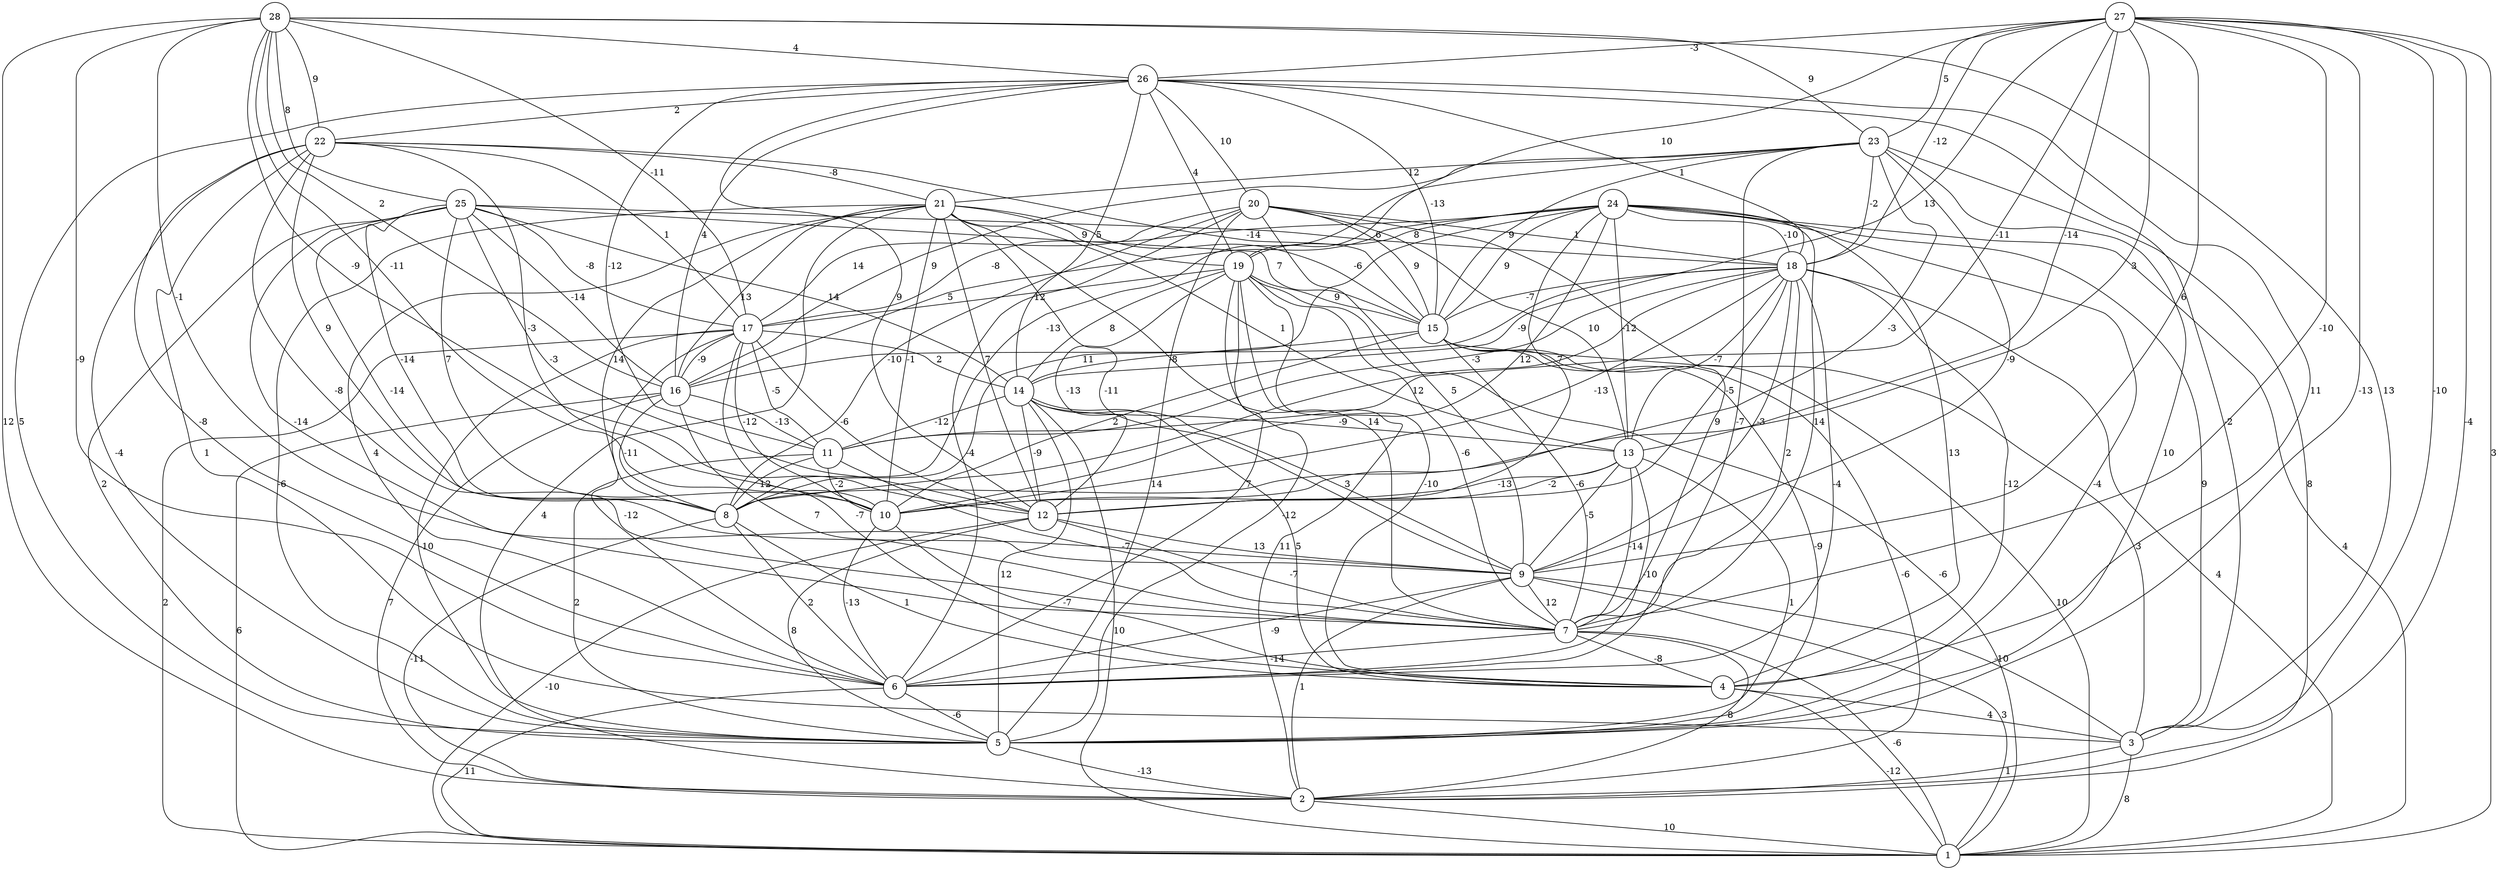 graph { 
	 fontname="Helvetica,Arial,sans-serif" 
	 node [shape = circle]; 
	 28 -- 2 [label = "12"];
	 28 -- 3 [label = "13"];
	 28 -- 6 [label = "-9"];
	 28 -- 9 [label = "-1"];
	 28 -- 10 [label = "-11"];
	 28 -- 12 [label = "-9"];
	 28 -- 16 [label = "2"];
	 28 -- 17 [label = "-11"];
	 28 -- 22 [label = "9"];
	 28 -- 23 [label = "9"];
	 28 -- 25 [label = "8"];
	 28 -- 26 [label = "4"];
	 27 -- 1 [label = "3"];
	 27 -- 2 [label = "-4"];
	 27 -- 3 [label = "-10"];
	 27 -- 5 [label = "-13"];
	 27 -- 7 [label = "-10"];
	 27 -- 8 [label = "3"];
	 27 -- 9 [label = "6"];
	 27 -- 11 [label = "-11"];
	 27 -- 13 [label = "-14"];
	 27 -- 14 [label = "13"];
	 27 -- 18 [label = "-12"];
	 27 -- 19 [label = "10"];
	 27 -- 23 [label = "5"];
	 27 -- 26 [label = "-3"];
	 26 -- 3 [label = "-2"];
	 26 -- 4 [label = "11"];
	 26 -- 5 [label = "5"];
	 26 -- 11 [label = "-12"];
	 26 -- 12 [label = "9"];
	 26 -- 14 [label = "5"];
	 26 -- 15 [label = "-13"];
	 26 -- 16 [label = "4"];
	 26 -- 18 [label = "1"];
	 26 -- 19 [label = "4"];
	 26 -- 20 [label = "10"];
	 26 -- 22 [label = "2"];
	 25 -- 5 [label = "2"];
	 25 -- 7 [label = "-14"];
	 25 -- 8 [label = "-14"];
	 25 -- 9 [label = "-14"];
	 25 -- 10 [label = "7"];
	 25 -- 12 [label = "-3"];
	 25 -- 14 [label = "14"];
	 25 -- 15 [label = "7"];
	 25 -- 16 [label = "-14"];
	 25 -- 17 [label = "-8"];
	 25 -- 18 [label = "6"];
	 24 -- 1 [label = "4"];
	 24 -- 3 [label = "9"];
	 24 -- 4 [label = "13"];
	 24 -- 5 [label = "-4"];
	 24 -- 7 [label = "14"];
	 24 -- 8 [label = "11"];
	 24 -- 10 [label = "12"];
	 24 -- 12 [label = "7"];
	 24 -- 13 [label = "-12"];
	 24 -- 15 [label = "9"];
	 24 -- 16 [label = "5"];
	 24 -- 17 [label = "-8"];
	 24 -- 18 [label = "-10"];
	 24 -- 19 [label = "8"];
	 23 -- 2 [label = "8"];
	 23 -- 5 [label = "10"];
	 23 -- 6 [label = "-7"];
	 23 -- 8 [label = "-13"];
	 23 -- 9 [label = "-9"];
	 23 -- 10 [label = "-3"];
	 23 -- 15 [label = "9"];
	 23 -- 16 [label = "9"];
	 23 -- 18 [label = "-2"];
	 23 -- 21 [label = "12"];
	 22 -- 3 [label = "1"];
	 22 -- 5 [label = "-4"];
	 22 -- 6 [label = "-8"];
	 22 -- 7 [label = "-8"];
	 22 -- 8 [label = "9"];
	 22 -- 10 [label = "-3"];
	 22 -- 15 [label = "-14"];
	 22 -- 17 [label = "1"];
	 22 -- 21 [label = "-8"];
	 21 -- 2 [label = "4"];
	 21 -- 5 [label = "-6"];
	 21 -- 6 [label = "4"];
	 21 -- 7 [label = "14"];
	 21 -- 8 [label = "14"];
	 21 -- 9 [label = "-11"];
	 21 -- 10 [label = "-1"];
	 21 -- 12 [label = "7"];
	 21 -- 13 [label = "1"];
	 21 -- 15 [label = "-6"];
	 21 -- 16 [label = "13"];
	 21 -- 19 [label = "9"];
	 20 -- 5 [label = "14"];
	 20 -- 6 [label = "-4"];
	 20 -- 7 [label = "9"];
	 20 -- 8 [label = "-10"];
	 20 -- 9 [label = "5"];
	 20 -- 13 [label = "10"];
	 20 -- 15 [label = "9"];
	 20 -- 17 [label = "14"];
	 20 -- 18 [label = "1"];
	 19 -- 1 [label = "-6"];
	 19 -- 2 [label = "11"];
	 19 -- 4 [label = "-10"];
	 19 -- 5 [label = "-12"];
	 19 -- 6 [label = "7"];
	 19 -- 7 [label = "-6"];
	 19 -- 12 [label = "-13"];
	 19 -- 14 [label = "8"];
	 19 -- 15 [label = "9"];
	 19 -- 17 [label = "12"];
	 18 -- 1 [label = "4"];
	 18 -- 4 [label = "-12"];
	 18 -- 6 [label = "-4"];
	 18 -- 7 [label = "2"];
	 18 -- 8 [label = "12"];
	 18 -- 9 [label = "-3"];
	 18 -- 10 [label = "-13"];
	 18 -- 11 [label = "-3"];
	 18 -- 12 [label = "-5"];
	 18 -- 13 [label = "-7"];
	 18 -- 15 [label = "-7"];
	 18 -- 16 [label = "-9"];
	 17 -- 1 [label = "2"];
	 17 -- 4 [label = "-7"];
	 17 -- 5 [label = "-10"];
	 17 -- 6 [label = "-12"];
	 17 -- 10 [label = "-12"];
	 17 -- 11 [label = "-5"];
	 17 -- 12 [label = "-6"];
	 17 -- 14 [label = "2"];
	 17 -- 16 [label = "-9"];
	 16 -- 1 [label = "6"];
	 16 -- 2 [label = "7"];
	 16 -- 7 [label = "7"];
	 16 -- 8 [label = "-11"];
	 16 -- 11 [label = "-13"];
	 15 -- 1 [label = "10"];
	 15 -- 2 [label = "-6"];
	 15 -- 3 [label = "3"];
	 15 -- 5 [label = "-9"];
	 15 -- 7 [label = "-6"];
	 15 -- 10 [label = "2"];
	 15 -- 14 [label = "-8"];
	 14 -- 1 [label = "10"];
	 14 -- 4 [label = "5"];
	 14 -- 5 [label = "12"];
	 14 -- 9 [label = "3"];
	 14 -- 11 [label = "-12"];
	 14 -- 12 [label = "-9"];
	 14 -- 13 [label = "-9"];
	 13 -- 5 [label = "1"];
	 13 -- 6 [label = "-10"];
	 13 -- 7 [label = "-14"];
	 13 -- 9 [label = "-5"];
	 13 -- 10 [label = "-13"];
	 13 -- 12 [label = "-2"];
	 12 -- 1 [label = "-10"];
	 12 -- 5 [label = "8"];
	 12 -- 7 [label = "-7"];
	 12 -- 9 [label = "13"];
	 11 -- 5 [label = "2"];
	 11 -- 7 [label = "-7"];
	 11 -- 8 [label = "12"];
	 11 -- 10 [label = "-2"];
	 10 -- 4 [label = "-7"];
	 10 -- 6 [label = "-13"];
	 9 -- 1 [label = "3"];
	 9 -- 2 [label = "1"];
	 9 -- 3 [label = "-10"];
	 9 -- 6 [label = "-9"];
	 9 -- 7 [label = "12"];
	 8 -- 2 [label = "-11"];
	 8 -- 4 [label = "1"];
	 8 -- 6 [label = "2"];
	 7 -- 1 [label = "-6"];
	 7 -- 2 [label = "8"];
	 7 -- 4 [label = "-8"];
	 7 -- 6 [label = "-14"];
	 6 -- 1 [label = "11"];
	 6 -- 5 [label = "-6"];
	 5 -- 2 [label = "-13"];
	 4 -- 1 [label = "-12"];
	 4 -- 3 [label = "4"];
	 3 -- 1 [label = "8"];
	 3 -- 2 [label = "1"];
	 2 -- 1 [label = "10"];
	 1;
	 2;
	 3;
	 4;
	 5;
	 6;
	 7;
	 8;
	 9;
	 10;
	 11;
	 12;
	 13;
	 14;
	 15;
	 16;
	 17;
	 18;
	 19;
	 20;
	 21;
	 22;
	 23;
	 24;
	 25;
	 26;
	 27;
	 28;
}
